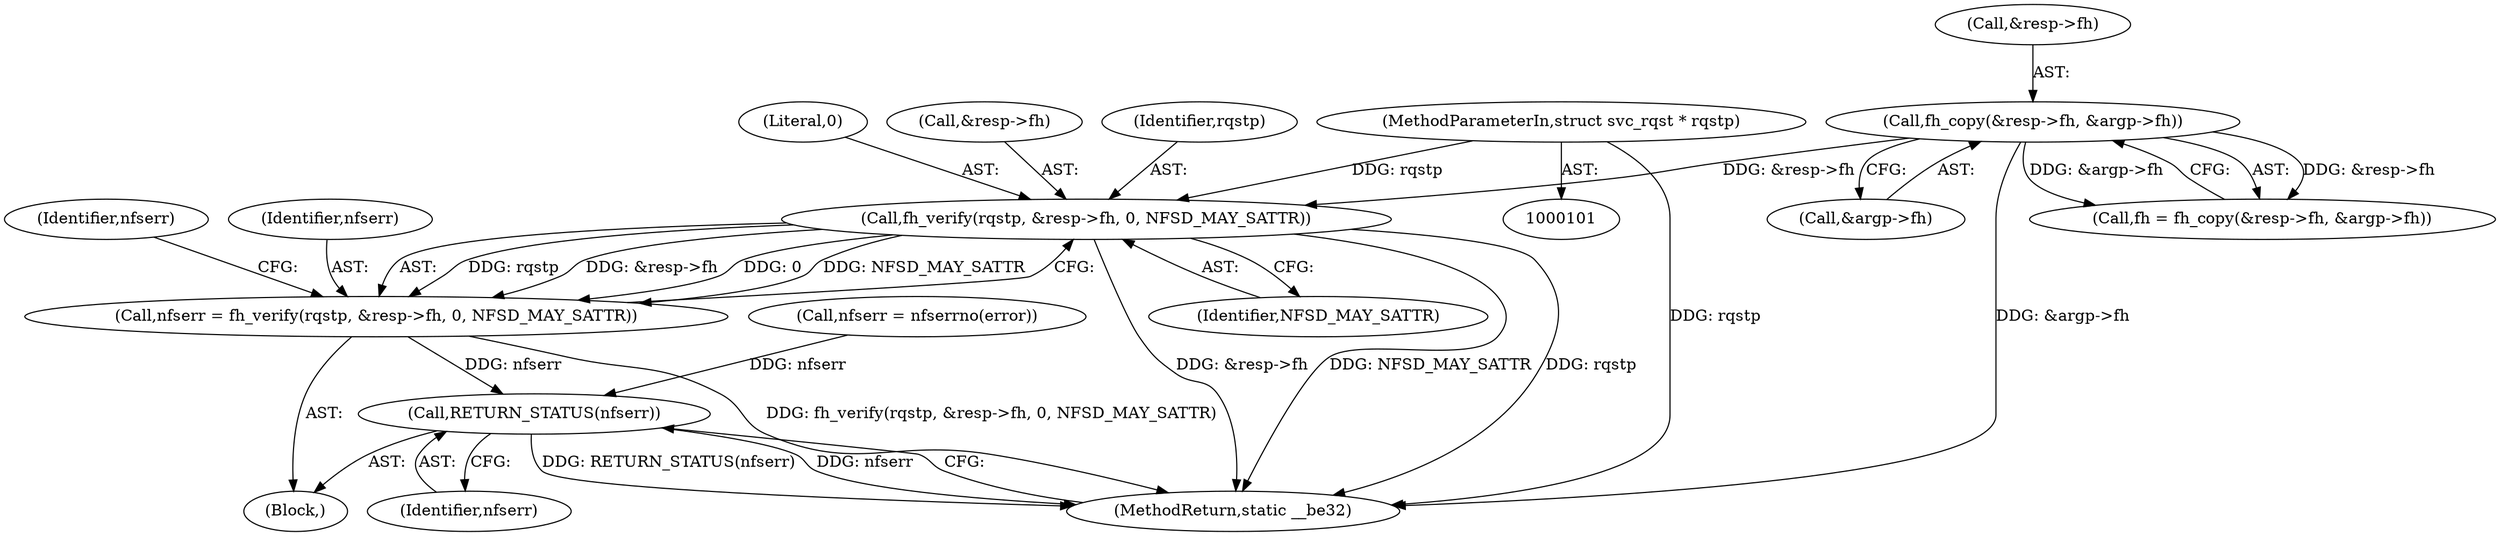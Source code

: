 digraph "0_linux_999653786df6954a31044528ac3f7a5dadca08f4_0@pointer" {
"1000126" [label="(Call,fh_verify(rqstp, &resp->fh, 0, NFSD_MAY_SATTR))"];
"1000102" [label="(MethodParameterIn,struct svc_rqst * rqstp)"];
"1000115" [label="(Call,fh_copy(&resp->fh, &argp->fh))"];
"1000124" [label="(Call,nfserr = fh_verify(rqstp, &resp->fh, 0, NFSD_MAY_SATTR))"];
"1000203" [label="(Call,RETURN_STATUS(nfserr))"];
"1000135" [label="(Identifier,nfserr)"];
"1000205" [label="(MethodReturn,static __be32)"];
"1000190" [label="(Call,nfserr = nfserrno(error))"];
"1000203" [label="(Call,RETURN_STATUS(nfserr))"];
"1000113" [label="(Call,fh = fh_copy(&resp->fh, &argp->fh))"];
"1000204" [label="(Identifier,nfserr)"];
"1000132" [label="(Literal,0)"];
"1000102" [label="(MethodParameterIn,struct svc_rqst * rqstp)"];
"1000126" [label="(Call,fh_verify(rqstp, &resp->fh, 0, NFSD_MAY_SATTR))"];
"1000105" [label="(Block,)"];
"1000133" [label="(Identifier,NFSD_MAY_SATTR)"];
"1000115" [label="(Call,fh_copy(&resp->fh, &argp->fh))"];
"1000125" [label="(Identifier,nfserr)"];
"1000124" [label="(Call,nfserr = fh_verify(rqstp, &resp->fh, 0, NFSD_MAY_SATTR))"];
"1000128" [label="(Call,&resp->fh)"];
"1000116" [label="(Call,&resp->fh)"];
"1000120" [label="(Call,&argp->fh)"];
"1000127" [label="(Identifier,rqstp)"];
"1000126" -> "1000124"  [label="AST: "];
"1000126" -> "1000133"  [label="CFG: "];
"1000127" -> "1000126"  [label="AST: "];
"1000128" -> "1000126"  [label="AST: "];
"1000132" -> "1000126"  [label="AST: "];
"1000133" -> "1000126"  [label="AST: "];
"1000124" -> "1000126"  [label="CFG: "];
"1000126" -> "1000205"  [label="DDG: rqstp"];
"1000126" -> "1000205"  [label="DDG: &resp->fh"];
"1000126" -> "1000205"  [label="DDG: NFSD_MAY_SATTR"];
"1000126" -> "1000124"  [label="DDG: rqstp"];
"1000126" -> "1000124"  [label="DDG: &resp->fh"];
"1000126" -> "1000124"  [label="DDG: 0"];
"1000126" -> "1000124"  [label="DDG: NFSD_MAY_SATTR"];
"1000102" -> "1000126"  [label="DDG: rqstp"];
"1000115" -> "1000126"  [label="DDG: &resp->fh"];
"1000102" -> "1000101"  [label="AST: "];
"1000102" -> "1000205"  [label="DDG: rqstp"];
"1000115" -> "1000113"  [label="AST: "];
"1000115" -> "1000120"  [label="CFG: "];
"1000116" -> "1000115"  [label="AST: "];
"1000120" -> "1000115"  [label="AST: "];
"1000113" -> "1000115"  [label="CFG: "];
"1000115" -> "1000205"  [label="DDG: &argp->fh"];
"1000115" -> "1000113"  [label="DDG: &resp->fh"];
"1000115" -> "1000113"  [label="DDG: &argp->fh"];
"1000124" -> "1000105"  [label="AST: "];
"1000125" -> "1000124"  [label="AST: "];
"1000135" -> "1000124"  [label="CFG: "];
"1000124" -> "1000205"  [label="DDG: fh_verify(rqstp, &resp->fh, 0, NFSD_MAY_SATTR)"];
"1000124" -> "1000203"  [label="DDG: nfserr"];
"1000203" -> "1000105"  [label="AST: "];
"1000203" -> "1000204"  [label="CFG: "];
"1000204" -> "1000203"  [label="AST: "];
"1000205" -> "1000203"  [label="CFG: "];
"1000203" -> "1000205"  [label="DDG: RETURN_STATUS(nfserr)"];
"1000203" -> "1000205"  [label="DDG: nfserr"];
"1000190" -> "1000203"  [label="DDG: nfserr"];
}
